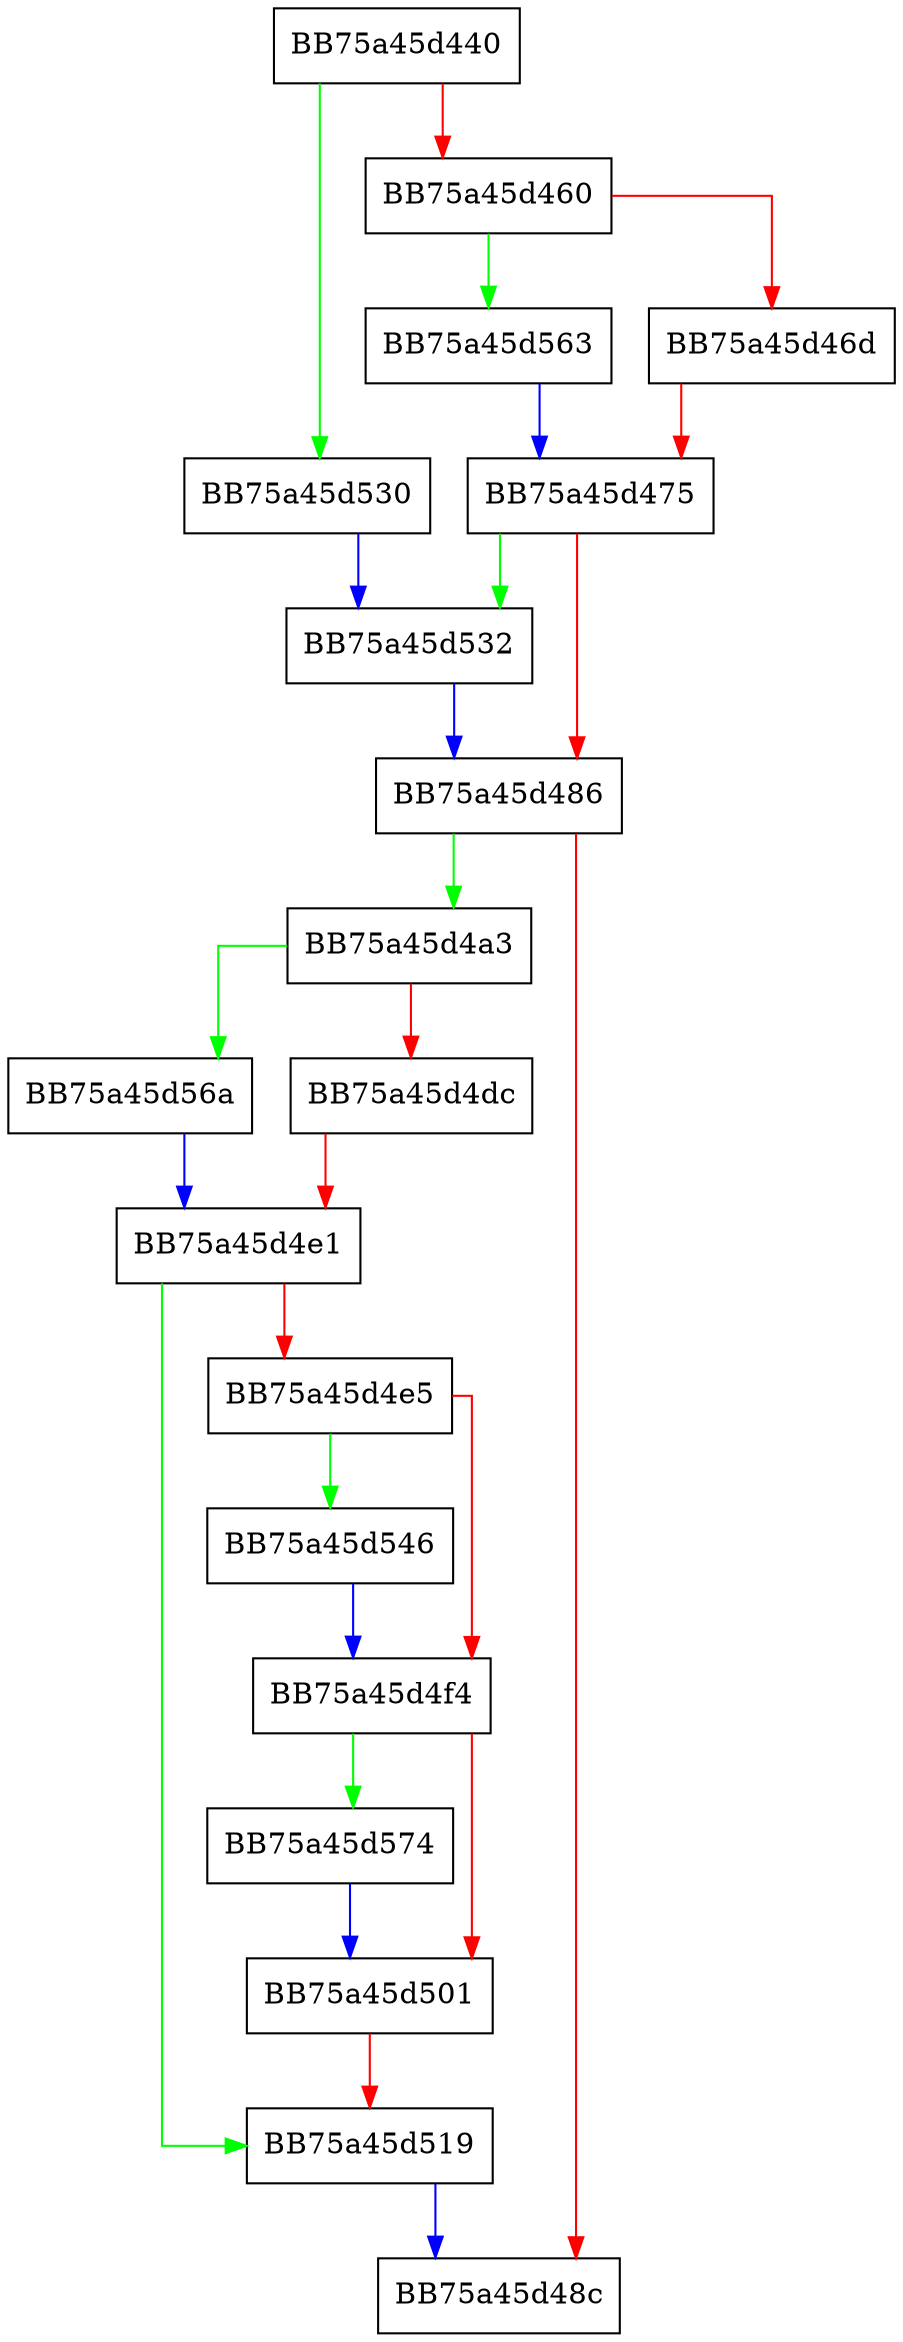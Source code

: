 digraph sqlite3BtreeRollback {
  node [shape="box"];
  graph [splines=ortho];
  BB75a45d440 -> BB75a45d530 [color="green"];
  BB75a45d440 -> BB75a45d460 [color="red"];
  BB75a45d460 -> BB75a45d563 [color="green"];
  BB75a45d460 -> BB75a45d46d [color="red"];
  BB75a45d46d -> BB75a45d475 [color="red"];
  BB75a45d475 -> BB75a45d532 [color="green"];
  BB75a45d475 -> BB75a45d486 [color="red"];
  BB75a45d486 -> BB75a45d4a3 [color="green"];
  BB75a45d486 -> BB75a45d48c [color="red"];
  BB75a45d4a3 -> BB75a45d56a [color="green"];
  BB75a45d4a3 -> BB75a45d4dc [color="red"];
  BB75a45d4dc -> BB75a45d4e1 [color="red"];
  BB75a45d4e1 -> BB75a45d519 [color="green"];
  BB75a45d4e1 -> BB75a45d4e5 [color="red"];
  BB75a45d4e5 -> BB75a45d546 [color="green"];
  BB75a45d4e5 -> BB75a45d4f4 [color="red"];
  BB75a45d4f4 -> BB75a45d574 [color="green"];
  BB75a45d4f4 -> BB75a45d501 [color="red"];
  BB75a45d501 -> BB75a45d519 [color="red"];
  BB75a45d519 -> BB75a45d48c [color="blue"];
  BB75a45d530 -> BB75a45d532 [color="blue"];
  BB75a45d532 -> BB75a45d486 [color="blue"];
  BB75a45d546 -> BB75a45d4f4 [color="blue"];
  BB75a45d563 -> BB75a45d475 [color="blue"];
  BB75a45d56a -> BB75a45d4e1 [color="blue"];
  BB75a45d574 -> BB75a45d501 [color="blue"];
}